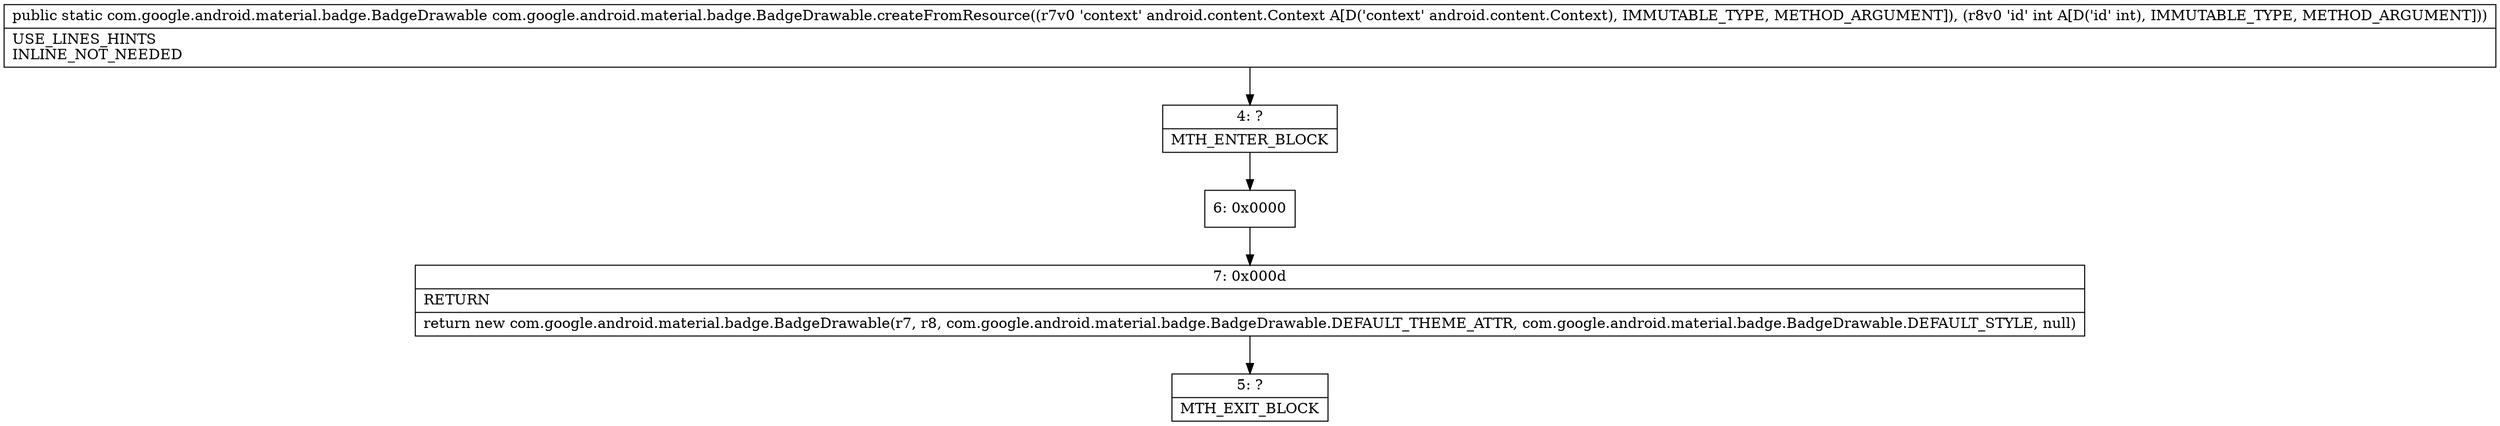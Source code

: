 digraph "CFG forcom.google.android.material.badge.BadgeDrawable.createFromResource(Landroid\/content\/Context;I)Lcom\/google\/android\/material\/badge\/BadgeDrawable;" {
Node_4 [shape=record,label="{4\:\ ?|MTH_ENTER_BLOCK\l}"];
Node_6 [shape=record,label="{6\:\ 0x0000}"];
Node_7 [shape=record,label="{7\:\ 0x000d|RETURN\l|return new com.google.android.material.badge.BadgeDrawable(r7, r8, com.google.android.material.badge.BadgeDrawable.DEFAULT_THEME_ATTR, com.google.android.material.badge.BadgeDrawable.DEFAULT_STYLE, null)\l}"];
Node_5 [shape=record,label="{5\:\ ?|MTH_EXIT_BLOCK\l}"];
MethodNode[shape=record,label="{public static com.google.android.material.badge.BadgeDrawable com.google.android.material.badge.BadgeDrawable.createFromResource((r7v0 'context' android.content.Context A[D('context' android.content.Context), IMMUTABLE_TYPE, METHOD_ARGUMENT]), (r8v0 'id' int A[D('id' int), IMMUTABLE_TYPE, METHOD_ARGUMENT]))  | USE_LINES_HINTS\lINLINE_NOT_NEEDED\l}"];
MethodNode -> Node_4;Node_4 -> Node_6;
Node_6 -> Node_7;
Node_7 -> Node_5;
}

